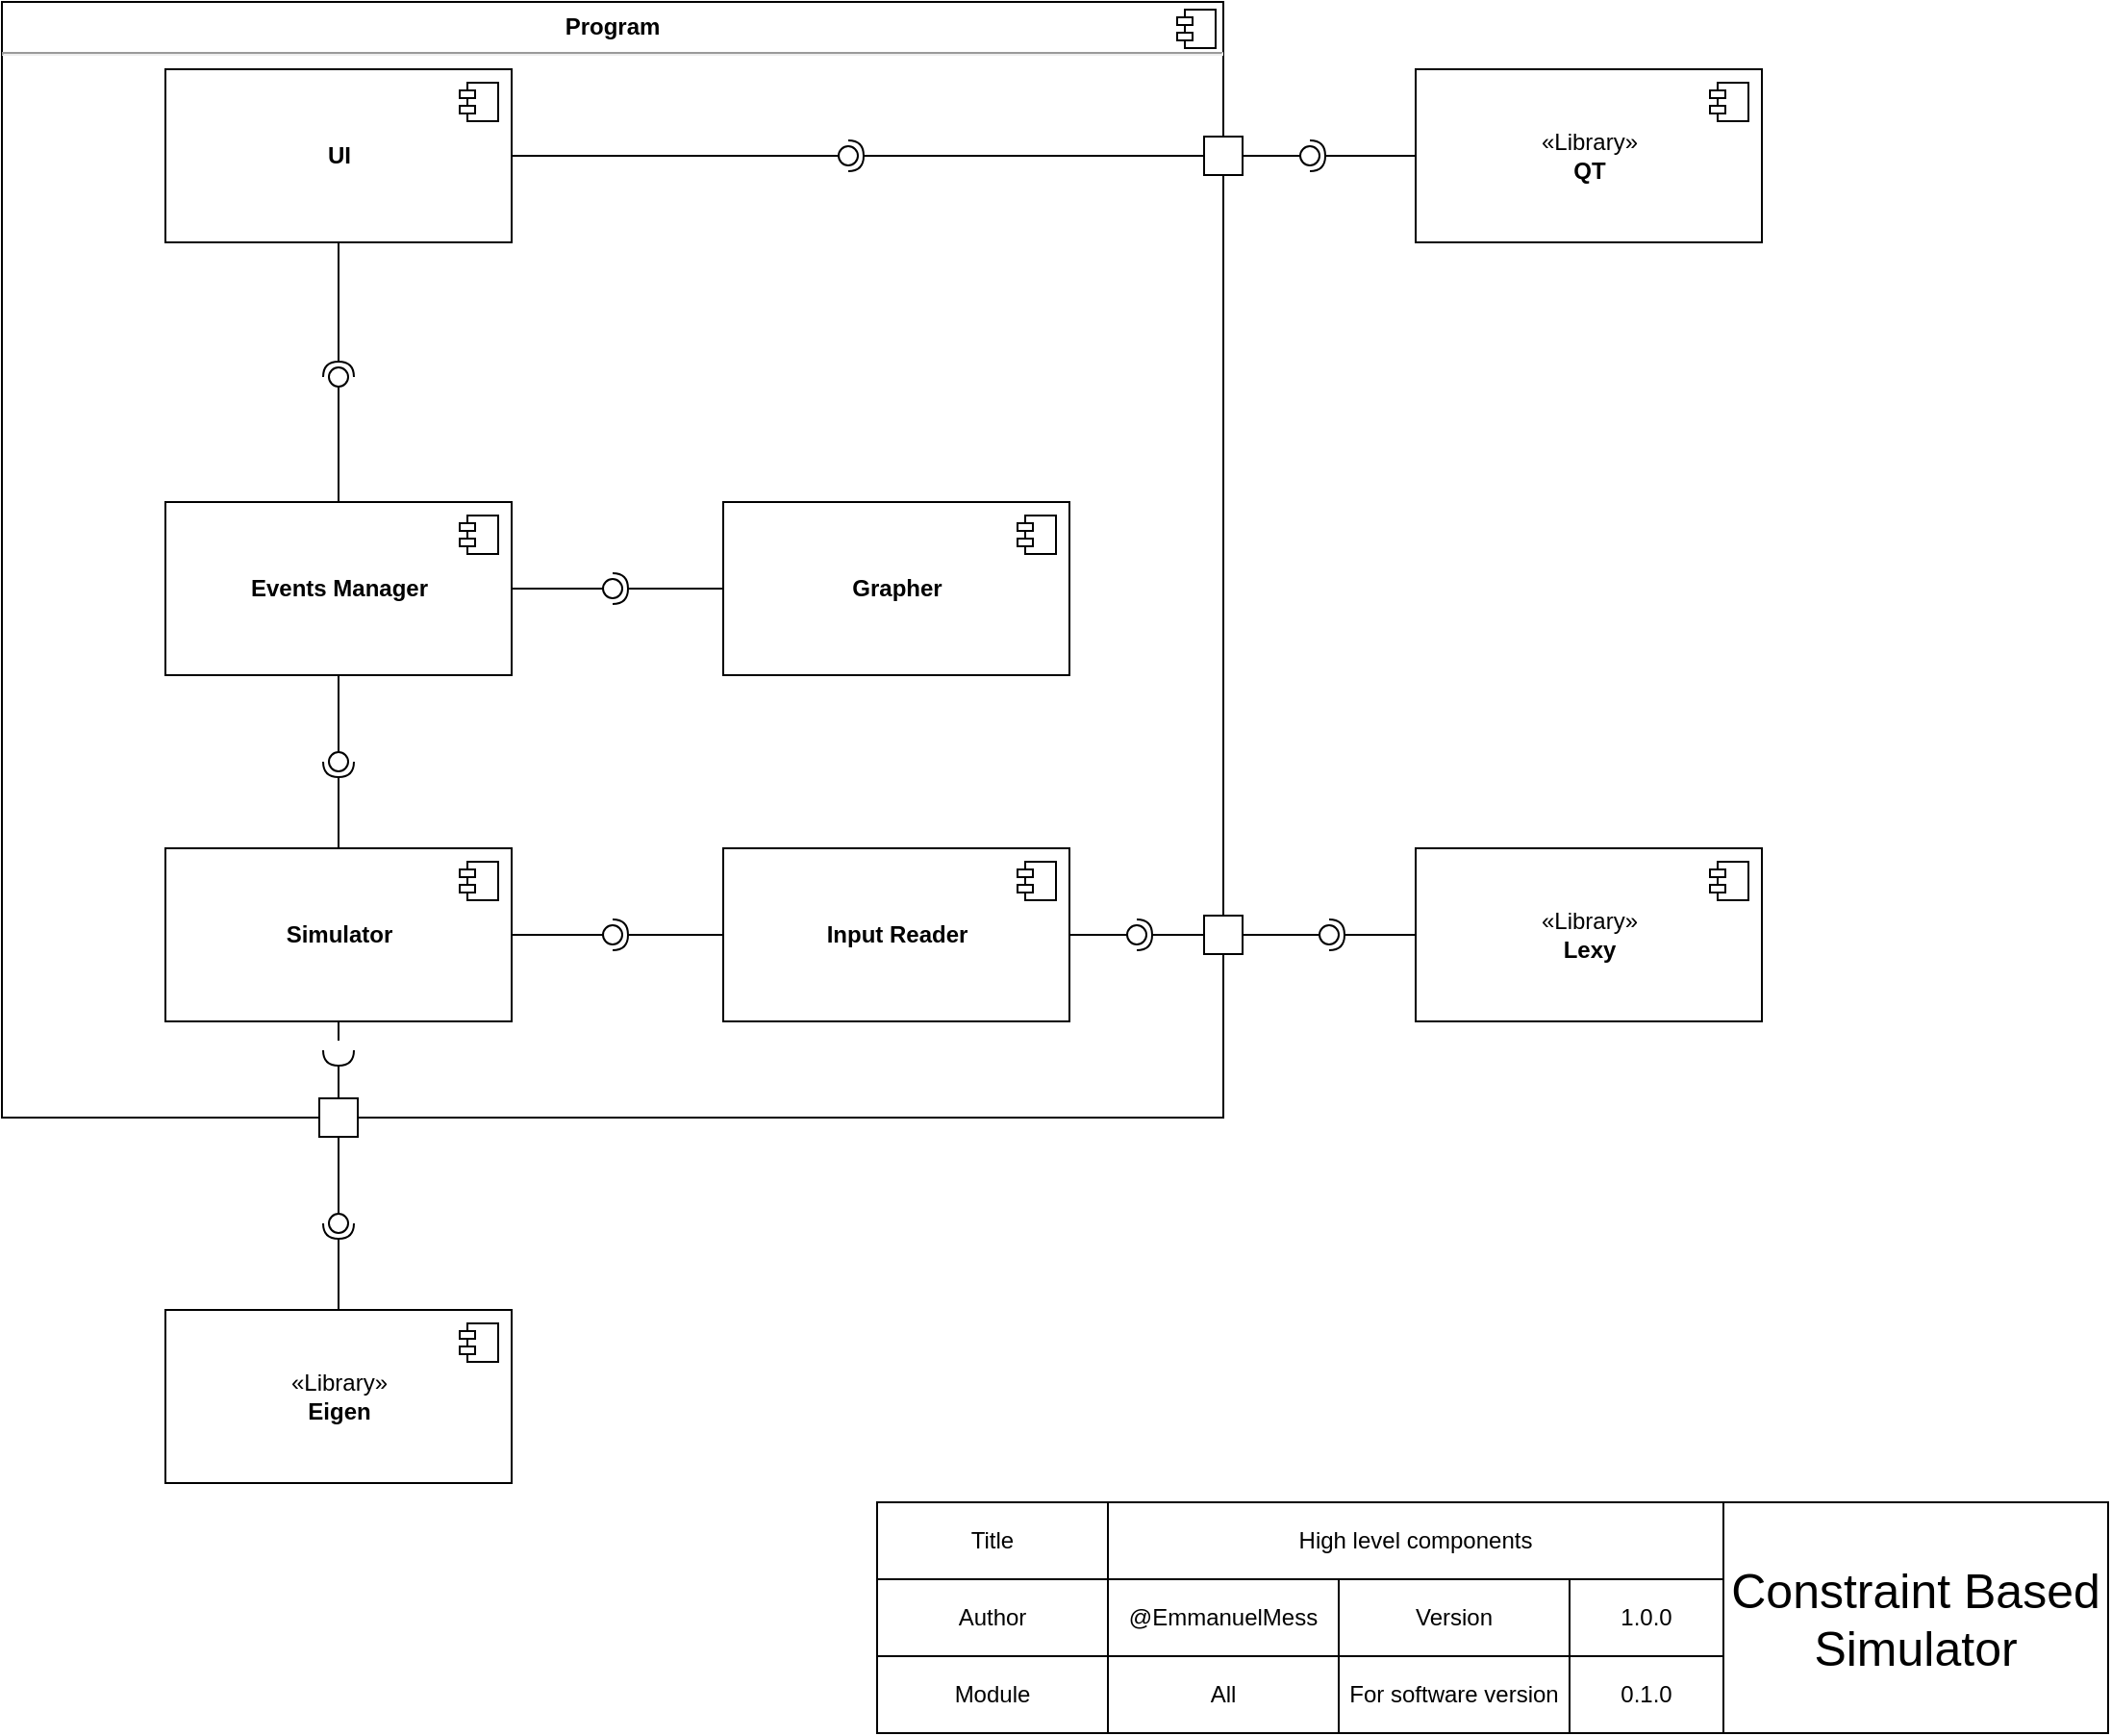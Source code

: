 <mxfile version="20.3.0" type="device"><diagram name="Page-1" id="5f0bae14-7c28-e335-631c-24af17079c00"><mxGraphModel dx="1974" dy="1254" grid="1" gridSize="10" guides="1" tooltips="1" connect="1" arrows="1" fold="1" page="1" pageScale="1" pageWidth="1100" pageHeight="850" background="none" math="0" shadow="0"><root><mxCell id="0"/><mxCell id="1" parent="0"/><mxCell id="dtMXtJYD4AQ-HGGYrg1l-43" value="&lt;p style=&quot;margin:0px;margin-top:6px;text-align:center;&quot;&gt;&lt;b&gt;Program&lt;/b&gt;&lt;/p&gt;&lt;hr&gt;&lt;p style=&quot;margin:0px;margin-left:8px;&quot;&gt;&lt;br&gt;&lt;/p&gt;" style="align=left;overflow=fill;html=1;dropTarget=0;shadow=0;fillColor=default;" parent="1" vertex="1"><mxGeometry x="145" y="60" width="635" height="580" as="geometry"/></mxCell><mxCell id="dtMXtJYD4AQ-HGGYrg1l-44" value="" style="shape=component;jettyWidth=8;jettyHeight=4;" parent="dtMXtJYD4AQ-HGGYrg1l-43" vertex="1"><mxGeometry x="1" width="20" height="20" relative="1" as="geometry"><mxPoint x="-24" y="4" as="offset"/></mxGeometry></mxCell><mxCell id="dtMXtJYD4AQ-HGGYrg1l-8" value="&lt;b&gt;UI&lt;/b&gt;" style="html=1;dropTarget=0;" parent="1" vertex="1"><mxGeometry x="230" y="95" width="180" height="90" as="geometry"/></mxCell><mxCell id="dtMXtJYD4AQ-HGGYrg1l-9" value="" style="shape=module;jettyWidth=8;jettyHeight=4;" parent="dtMXtJYD4AQ-HGGYrg1l-8" vertex="1"><mxGeometry x="1" width="20" height="20" relative="1" as="geometry"><mxPoint x="-27" y="7" as="offset"/></mxGeometry></mxCell><mxCell id="dtMXtJYD4AQ-HGGYrg1l-12" value="«Library»&lt;br&gt;&lt;b&gt;QT&lt;/b&gt;" style="html=1;dropTarget=0;" parent="1" vertex="1"><mxGeometry x="880" y="95" width="180" height="90" as="geometry"/></mxCell><mxCell id="dtMXtJYD4AQ-HGGYrg1l-13" value="" style="shape=module;jettyWidth=8;jettyHeight=4;" parent="dtMXtJYD4AQ-HGGYrg1l-12" vertex="1"><mxGeometry x="1" width="20" height="20" relative="1" as="geometry"><mxPoint x="-27" y="7" as="offset"/></mxGeometry></mxCell><mxCell id="dtMXtJYD4AQ-HGGYrg1l-19" value="" style="rounded=0;orthogonalLoop=1;jettySize=auto;html=1;endArrow=none;endFill=0;sketch=0;sourcePerimeterSpacing=0;targetPerimeterSpacing=0;" parent="1" source="_Iwol62PLSE2KKWXIreL-1" target="dtMXtJYD4AQ-HGGYrg1l-21" edge="1"><mxGeometry relative="1" as="geometry"><mxPoint x="530" y="345" as="sourcePoint"/></mxGeometry></mxCell><mxCell id="dtMXtJYD4AQ-HGGYrg1l-20" value="" style="rounded=0;orthogonalLoop=1;jettySize=auto;html=1;endArrow=halfCircle;endFill=0;entryX=0.5;entryY=0.5;endSize=6;strokeWidth=1;sketch=0;" parent="1" source="dtMXtJYD4AQ-HGGYrg1l-8" target="dtMXtJYD4AQ-HGGYrg1l-21" edge="1"><mxGeometry relative="1" as="geometry"><mxPoint x="320" y="320" as="sourcePoint"/></mxGeometry></mxCell><mxCell id="dtMXtJYD4AQ-HGGYrg1l-21" value="" style="ellipse;whiteSpace=wrap;html=1;align=center;aspect=fixed;resizable=0;points=[];outlineConnect=0;sketch=0;direction=south;" parent="1" vertex="1"><mxGeometry x="315" y="250" width="10" height="10" as="geometry"/></mxCell><mxCell id="dtMXtJYD4AQ-HGGYrg1l-22" value="&lt;b&gt;Simulator&lt;/b&gt;" style="html=1;dropTarget=0;" parent="1" vertex="1"><mxGeometry x="230" y="500" width="180" height="90" as="geometry"/></mxCell><mxCell id="dtMXtJYD4AQ-HGGYrg1l-23" value="" style="shape=module;jettyWidth=8;jettyHeight=4;" parent="dtMXtJYD4AQ-HGGYrg1l-22" vertex="1"><mxGeometry x="1" width="20" height="20" relative="1" as="geometry"><mxPoint x="-27" y="7" as="offset"/></mxGeometry></mxCell><mxCell id="dtMXtJYD4AQ-HGGYrg1l-25" value="" style="rounded=0;orthogonalLoop=1;jettySize=auto;html=1;endArrow=none;endFill=0;sketch=0;sourcePerimeterSpacing=0;targetPerimeterSpacing=0;exitX=0.5;exitY=1;exitDx=0;exitDy=0;" parent="1" source="_Iwol62PLSE2KKWXIreL-1" target="dtMXtJYD4AQ-HGGYrg1l-27" edge="1"><mxGeometry relative="1" as="geometry"><mxPoint x="320" y="410" as="sourcePoint"/></mxGeometry></mxCell><mxCell id="dtMXtJYD4AQ-HGGYrg1l-26" value="" style="rounded=0;orthogonalLoop=1;jettySize=auto;html=1;endArrow=halfCircle;endFill=0;entryX=0.5;entryY=0.5;endSize=6;strokeWidth=1;sketch=0;" parent="1" source="dtMXtJYD4AQ-HGGYrg1l-22" target="dtMXtJYD4AQ-HGGYrg1l-27" edge="1"><mxGeometry relative="1" as="geometry"><mxPoint x="570" y="345" as="sourcePoint"/></mxGeometry></mxCell><mxCell id="dtMXtJYD4AQ-HGGYrg1l-27" value="" style="ellipse;whiteSpace=wrap;html=1;align=center;aspect=fixed;resizable=0;points=[];outlineConnect=0;sketch=0;" parent="1" vertex="1"><mxGeometry x="315" y="450" width="10" height="10" as="geometry"/></mxCell><mxCell id="dtMXtJYD4AQ-HGGYrg1l-28" value="&lt;b&gt;Input Reader&lt;/b&gt;" style="html=1;dropTarget=0;" parent="1" vertex="1"><mxGeometry x="520" y="500" width="180" height="90" as="geometry"/></mxCell><mxCell id="dtMXtJYD4AQ-HGGYrg1l-29" value="" style="shape=module;jettyWidth=8;jettyHeight=4;" parent="dtMXtJYD4AQ-HGGYrg1l-28" vertex="1"><mxGeometry x="1" width="20" height="20" relative="1" as="geometry"><mxPoint x="-27" y="7" as="offset"/></mxGeometry></mxCell><mxCell id="dtMXtJYD4AQ-HGGYrg1l-30" value="" style="rounded=0;orthogonalLoop=1;jettySize=auto;html=1;endArrow=none;endFill=0;sketch=0;sourcePerimeterSpacing=0;targetPerimeterSpacing=0;" parent="1" source="dtMXtJYD4AQ-HGGYrg1l-22" target="dtMXtJYD4AQ-HGGYrg1l-32" edge="1"><mxGeometry relative="1" as="geometry"><mxPoint x="530" y="345" as="sourcePoint"/></mxGeometry></mxCell><mxCell id="dtMXtJYD4AQ-HGGYrg1l-31" value="" style="rounded=0;orthogonalLoop=1;jettySize=auto;html=1;endArrow=halfCircle;endFill=0;entryX=0.5;entryY=0.5;endSize=6;strokeWidth=1;sketch=0;" parent="1" source="dtMXtJYD4AQ-HGGYrg1l-28" target="dtMXtJYD4AQ-HGGYrg1l-32" edge="1"><mxGeometry relative="1" as="geometry"><mxPoint x="570" y="345" as="sourcePoint"/></mxGeometry></mxCell><mxCell id="dtMXtJYD4AQ-HGGYrg1l-32" value="" style="ellipse;whiteSpace=wrap;html=1;align=center;aspect=fixed;resizable=0;points=[];outlineConnect=0;sketch=0;" parent="1" vertex="1"><mxGeometry x="457.5" y="540" width="10" height="10" as="geometry"/></mxCell><mxCell id="dtMXtJYD4AQ-HGGYrg1l-33" value="«Library»&lt;br&gt;&lt;b&gt;Eigen&lt;/b&gt;" style="html=1;dropTarget=0;" parent="1" vertex="1"><mxGeometry x="230" y="740" width="180" height="90" as="geometry"/></mxCell><mxCell id="dtMXtJYD4AQ-HGGYrg1l-34" value="" style="shape=module;jettyWidth=8;jettyHeight=4;" parent="dtMXtJYD4AQ-HGGYrg1l-33" vertex="1"><mxGeometry x="1" width="20" height="20" relative="1" as="geometry"><mxPoint x="-27" y="7" as="offset"/></mxGeometry></mxCell><mxCell id="dtMXtJYD4AQ-HGGYrg1l-38" value="«Library»&lt;br&gt;&lt;b&gt;Lexy&lt;/b&gt;" style="html=1;dropTarget=0;" parent="1" vertex="1"><mxGeometry x="880" y="500" width="180" height="90" as="geometry"/></mxCell><mxCell id="dtMXtJYD4AQ-HGGYrg1l-39" value="" style="shape=module;jettyWidth=8;jettyHeight=4;" parent="dtMXtJYD4AQ-HGGYrg1l-38" vertex="1"><mxGeometry x="1" width="20" height="20" relative="1" as="geometry"><mxPoint x="-27" y="7" as="offset"/></mxGeometry></mxCell><mxCell id="dtMXtJYD4AQ-HGGYrg1l-48" value="" style="html=1;rounded=0;fillColor=default;" parent="1" vertex="1"><mxGeometry x="770" y="130" width="20" height="20" as="geometry"/></mxCell><mxCell id="dtMXtJYD4AQ-HGGYrg1l-54" value="" style="html=1;rounded=0;fillColor=default;" parent="1" vertex="1"><mxGeometry x="770" y="535" width="20" height="20" as="geometry"/></mxCell><mxCell id="dtMXtJYD4AQ-HGGYrg1l-58" value="" style="html=1;rounded=0;fillColor=default;" parent="1" vertex="1"><mxGeometry x="310" y="630" width="20" height="20" as="geometry"/></mxCell><mxCell id="dtMXtJYD4AQ-HGGYrg1l-70" value="" style="rounded=0;orthogonalLoop=1;jettySize=auto;html=1;endArrow=none;endFill=0;sketch=0;sourcePerimeterSpacing=0;targetPerimeterSpacing=0;" parent="1" source="dtMXtJYD4AQ-HGGYrg1l-48" target="dtMXtJYD4AQ-HGGYrg1l-72" edge="1"><mxGeometry relative="1" as="geometry"><mxPoint x="620" y="405" as="sourcePoint"/></mxGeometry></mxCell><mxCell id="dtMXtJYD4AQ-HGGYrg1l-71" value="" style="rounded=0;orthogonalLoop=1;jettySize=auto;html=1;endArrow=halfCircle;endFill=0;entryX=0.5;entryY=0.5;endSize=6;strokeWidth=1;sketch=0;" parent="1" source="dtMXtJYD4AQ-HGGYrg1l-12" target="dtMXtJYD4AQ-HGGYrg1l-72" edge="1"><mxGeometry relative="1" as="geometry"><mxPoint x="660" y="405" as="sourcePoint"/></mxGeometry></mxCell><mxCell id="dtMXtJYD4AQ-HGGYrg1l-72" value="" style="ellipse;whiteSpace=wrap;html=1;align=center;aspect=fixed;resizable=0;points=[];outlineConnect=0;sketch=0;fillColor=default;" parent="1" vertex="1"><mxGeometry x="820" y="135" width="10" height="10" as="geometry"/></mxCell><mxCell id="dtMXtJYD4AQ-HGGYrg1l-73" value="" style="rounded=0;orthogonalLoop=1;jettySize=auto;html=1;endArrow=none;endFill=0;sketch=0;sourcePerimeterSpacing=0;targetPerimeterSpacing=0;" parent="1" source="dtMXtJYD4AQ-HGGYrg1l-54" target="dtMXtJYD4AQ-HGGYrg1l-75" edge="1"><mxGeometry relative="1" as="geometry"><mxPoint x="810" y="510" as="sourcePoint"/></mxGeometry></mxCell><mxCell id="dtMXtJYD4AQ-HGGYrg1l-74" value="" style="rounded=0;orthogonalLoop=1;jettySize=auto;html=1;endArrow=halfCircle;endFill=0;entryX=0.5;entryY=0.5;endSize=6;strokeWidth=1;sketch=0;" parent="1" source="dtMXtJYD4AQ-HGGYrg1l-38" target="dtMXtJYD4AQ-HGGYrg1l-75" edge="1"><mxGeometry relative="1" as="geometry"><mxPoint x="890" y="150" as="sourcePoint"/></mxGeometry></mxCell><mxCell id="dtMXtJYD4AQ-HGGYrg1l-75" value="" style="ellipse;whiteSpace=wrap;html=1;align=center;aspect=fixed;resizable=0;points=[];outlineConnect=0;sketch=0;fillColor=default;" parent="1" vertex="1"><mxGeometry x="830" y="540" width="10" height="10" as="geometry"/></mxCell><mxCell id="dtMXtJYD4AQ-HGGYrg1l-76" value="" style="rounded=0;orthogonalLoop=1;jettySize=auto;html=1;endArrow=none;endFill=0;sketch=0;sourcePerimeterSpacing=0;targetPerimeterSpacing=0;" parent="1" source="dtMXtJYD4AQ-HGGYrg1l-58" target="dtMXtJYD4AQ-HGGYrg1l-78" edge="1"><mxGeometry relative="1" as="geometry"><mxPoint x="355" y="670" as="sourcePoint"/></mxGeometry></mxCell><mxCell id="dtMXtJYD4AQ-HGGYrg1l-77" value="" style="rounded=0;orthogonalLoop=1;jettySize=auto;html=1;endArrow=halfCircle;endFill=0;entryX=0.5;entryY=0.5;endSize=6;strokeWidth=1;sketch=0;" parent="1" source="dtMXtJYD4AQ-HGGYrg1l-33" target="dtMXtJYD4AQ-HGGYrg1l-78" edge="1"><mxGeometry relative="1" as="geometry"><mxPoint x="895" y="190" as="sourcePoint"/></mxGeometry></mxCell><mxCell id="dtMXtJYD4AQ-HGGYrg1l-78" value="" style="ellipse;whiteSpace=wrap;html=1;align=center;aspect=fixed;resizable=0;points=[];outlineConnect=0;sketch=0;fillColor=default;" parent="1" vertex="1"><mxGeometry x="315" y="690" width="10" height="10" as="geometry"/></mxCell><mxCell id="dtMXtJYD4AQ-HGGYrg1l-88" value="" style="rounded=0;orthogonalLoop=1;jettySize=auto;html=1;endArrow=none;endFill=0;sketch=0;sourcePerimeterSpacing=0;targetPerimeterSpacing=0;" parent="1" source="dtMXtJYD4AQ-HGGYrg1l-22" edge="1"><mxGeometry relative="1" as="geometry"><mxPoint x="380" y="605" as="sourcePoint"/><mxPoint x="320" y="600" as="targetPoint"/></mxGeometry></mxCell><mxCell id="dtMXtJYD4AQ-HGGYrg1l-89" value="" style="rounded=0;orthogonalLoop=1;jettySize=auto;html=1;endArrow=halfCircle;endFill=0;entryX=0.5;entryY=0.5;endSize=6;strokeWidth=1;sketch=0;" parent="1" source="dtMXtJYD4AQ-HGGYrg1l-58" edge="1"><mxGeometry relative="1" as="geometry"><mxPoint x="420" y="605" as="sourcePoint"/><mxPoint x="320" y="605" as="targetPoint"/></mxGeometry></mxCell><mxCell id="_Iwol62PLSE2KKWXIreL-1" value="&lt;b&gt;Events Manager&lt;/b&gt;" style="html=1;dropTarget=0;" parent="1" vertex="1"><mxGeometry x="230" y="320" width="180" height="90" as="geometry"/></mxCell><mxCell id="_Iwol62PLSE2KKWXIreL-2" value="" style="shape=module;jettyWidth=8;jettyHeight=4;" parent="_Iwol62PLSE2KKWXIreL-1" vertex="1"><mxGeometry x="1" width="20" height="20" relative="1" as="geometry"><mxPoint x="-27" y="7" as="offset"/></mxGeometry></mxCell><mxCell id="_Iwol62PLSE2KKWXIreL-3" value="&lt;b&gt;Grapher&lt;/b&gt;" style="html=1;dropTarget=0;" parent="1" vertex="1"><mxGeometry x="520" y="320" width="180" height="90" as="geometry"/></mxCell><mxCell id="_Iwol62PLSE2KKWXIreL-4" value="" style="shape=module;jettyWidth=8;jettyHeight=4;" parent="_Iwol62PLSE2KKWXIreL-3" vertex="1"><mxGeometry x="1" width="20" height="20" relative="1" as="geometry"><mxPoint x="-27" y="7" as="offset"/></mxGeometry></mxCell><mxCell id="_Iwol62PLSE2KKWXIreL-7" value="" style="rounded=0;orthogonalLoop=1;jettySize=auto;html=1;endArrow=none;endFill=0;sketch=0;sourcePerimeterSpacing=0;targetPerimeterSpacing=0;" parent="1" source="_Iwol62PLSE2KKWXIreL-1" target="_Iwol62PLSE2KKWXIreL-9" edge="1"><mxGeometry relative="1" as="geometry"><mxPoint x="530" y="445" as="sourcePoint"/></mxGeometry></mxCell><mxCell id="_Iwol62PLSE2KKWXIreL-8" value="" style="rounded=0;orthogonalLoop=1;jettySize=auto;html=1;endArrow=halfCircle;endFill=0;entryX=0.5;entryY=0.5;endSize=6;strokeWidth=1;sketch=0;" parent="1" source="_Iwol62PLSE2KKWXIreL-3" target="_Iwol62PLSE2KKWXIreL-9" edge="1"><mxGeometry relative="1" as="geometry"><mxPoint x="570" y="445" as="sourcePoint"/></mxGeometry></mxCell><mxCell id="_Iwol62PLSE2KKWXIreL-9" value="" style="ellipse;whiteSpace=wrap;html=1;align=center;aspect=fixed;resizable=0;points=[];outlineConnect=0;sketch=0;" parent="1" vertex="1"><mxGeometry x="457.5" y="360" width="10" height="10" as="geometry"/></mxCell><mxCell id="_Iwol62PLSE2KKWXIreL-10" value="" style="rounded=0;orthogonalLoop=1;jettySize=auto;html=1;endArrow=none;endFill=0;sketch=0;sourcePerimeterSpacing=0;targetPerimeterSpacing=0;exitX=1;exitY=0.5;exitDx=0;exitDy=0;" parent="1" source="dtMXtJYD4AQ-HGGYrg1l-8" target="_Iwol62PLSE2KKWXIreL-12" edge="1"><mxGeometry relative="1" as="geometry"><mxPoint x="370" y="385" as="sourcePoint"/></mxGeometry></mxCell><mxCell id="_Iwol62PLSE2KKWXIreL-11" value="" style="rounded=0;orthogonalLoop=1;jettySize=auto;html=1;endArrow=halfCircle;endFill=0;entryX=0.5;entryY=0.5;endSize=6;strokeWidth=1;sketch=0;exitX=0;exitY=0.5;exitDx=0;exitDy=0;" parent="1" source="dtMXtJYD4AQ-HGGYrg1l-48" target="_Iwol62PLSE2KKWXIreL-12" edge="1"><mxGeometry relative="1" as="geometry"><mxPoint x="410" y="385" as="sourcePoint"/></mxGeometry></mxCell><mxCell id="_Iwol62PLSE2KKWXIreL-12" value="" style="ellipse;whiteSpace=wrap;html=1;align=center;aspect=fixed;resizable=0;points=[];outlineConnect=0;sketch=0;fillColor=default;" parent="1" vertex="1"><mxGeometry x="580" y="135" width="10" height="10" as="geometry"/></mxCell><mxCell id="_Iwol62PLSE2KKWXIreL-13" value="" style="rounded=0;orthogonalLoop=1;jettySize=auto;html=1;endArrow=none;endFill=0;sketch=0;sourcePerimeterSpacing=0;targetPerimeterSpacing=0;exitX=1;exitY=0.5;exitDx=0;exitDy=0;" parent="1" source="dtMXtJYD4AQ-HGGYrg1l-28" target="_Iwol62PLSE2KKWXIreL-15" edge="1"><mxGeometry relative="1" as="geometry"><mxPoint x="490" y="435" as="sourcePoint"/></mxGeometry></mxCell><mxCell id="_Iwol62PLSE2KKWXIreL-14" value="" style="rounded=0;orthogonalLoop=1;jettySize=auto;html=1;endArrow=halfCircle;endFill=0;entryX=0.5;entryY=0.5;endSize=6;strokeWidth=1;sketch=0;exitX=0;exitY=0.5;exitDx=0;exitDy=0;" parent="1" source="dtMXtJYD4AQ-HGGYrg1l-54" target="_Iwol62PLSE2KKWXIreL-15" edge="1"><mxGeometry relative="1" as="geometry"><mxPoint x="530" y="435" as="sourcePoint"/></mxGeometry></mxCell><mxCell id="_Iwol62PLSE2KKWXIreL-15" value="" style="ellipse;whiteSpace=wrap;html=1;align=center;aspect=fixed;resizable=0;points=[];outlineConnect=0;sketch=0;fillColor=default;" parent="1" vertex="1"><mxGeometry x="730" y="540" width="10" height="10" as="geometry"/></mxCell><mxCell id="MTufG0IwYqVj2-tdwVs2-1" value="Title" style="rounded=0;whiteSpace=wrap;html=1;" vertex="1" parent="1"><mxGeometry x="600" y="840" width="120" height="40" as="geometry"/></mxCell><mxCell id="MTufG0IwYqVj2-tdwVs2-2" value="High level components" style="rounded=0;whiteSpace=wrap;html=1;" vertex="1" parent="1"><mxGeometry x="720.0" y="840" width="320" height="40" as="geometry"/></mxCell><mxCell id="MTufG0IwYqVj2-tdwVs2-3" value="Module" style="rounded=0;whiteSpace=wrap;html=1;" vertex="1" parent="1"><mxGeometry x="600" y="920" width="120" height="40" as="geometry"/></mxCell><mxCell id="MTufG0IwYqVj2-tdwVs2-4" value="Author" style="rounded=0;whiteSpace=wrap;html=1;" vertex="1" parent="1"><mxGeometry x="600" y="880" width="120" height="40" as="geometry"/></mxCell><mxCell id="MTufG0IwYqVj2-tdwVs2-5" value="@EmmanuelMess" style="rounded=0;whiteSpace=wrap;html=1;" vertex="1" parent="1"><mxGeometry x="720.0" y="880" width="120" height="40" as="geometry"/></mxCell><mxCell id="MTufG0IwYqVj2-tdwVs2-6" value="All" style="rounded=0;whiteSpace=wrap;html=1;" vertex="1" parent="1"><mxGeometry x="720.0" y="920" width="120" height="40" as="geometry"/></mxCell><mxCell id="MTufG0IwYqVj2-tdwVs2-7" value="Version" style="rounded=0;whiteSpace=wrap;html=1;" vertex="1" parent="1"><mxGeometry x="840.0" y="880" width="120" height="40" as="geometry"/></mxCell><mxCell id="MTufG0IwYqVj2-tdwVs2-8" value="&lt;font style=&quot;font-size: 25px;&quot;&gt;Constraint Based Simulator&lt;/font&gt;" style="rounded=0;whiteSpace=wrap;html=1;" vertex="1" parent="1"><mxGeometry x="1040" y="840" width="200" height="120" as="geometry"/></mxCell><mxCell id="MTufG0IwYqVj2-tdwVs2-9" value="1.0.0" style="rounded=0;whiteSpace=wrap;html=1;" vertex="1" parent="1"><mxGeometry x="960.0" y="880" width="80" height="40" as="geometry"/></mxCell><mxCell id="MTufG0IwYqVj2-tdwVs2-10" value="For software version" style="rounded=0;whiteSpace=wrap;html=1;" vertex="1" parent="1"><mxGeometry x="840.0" y="920" width="120" height="40" as="geometry"/></mxCell><mxCell id="MTufG0IwYqVj2-tdwVs2-11" value="0.1.0" style="rounded=0;whiteSpace=wrap;html=1;" vertex="1" parent="1"><mxGeometry x="960.0" y="920" width="80" height="40" as="geometry"/></mxCell></root></mxGraphModel></diagram></mxfile>